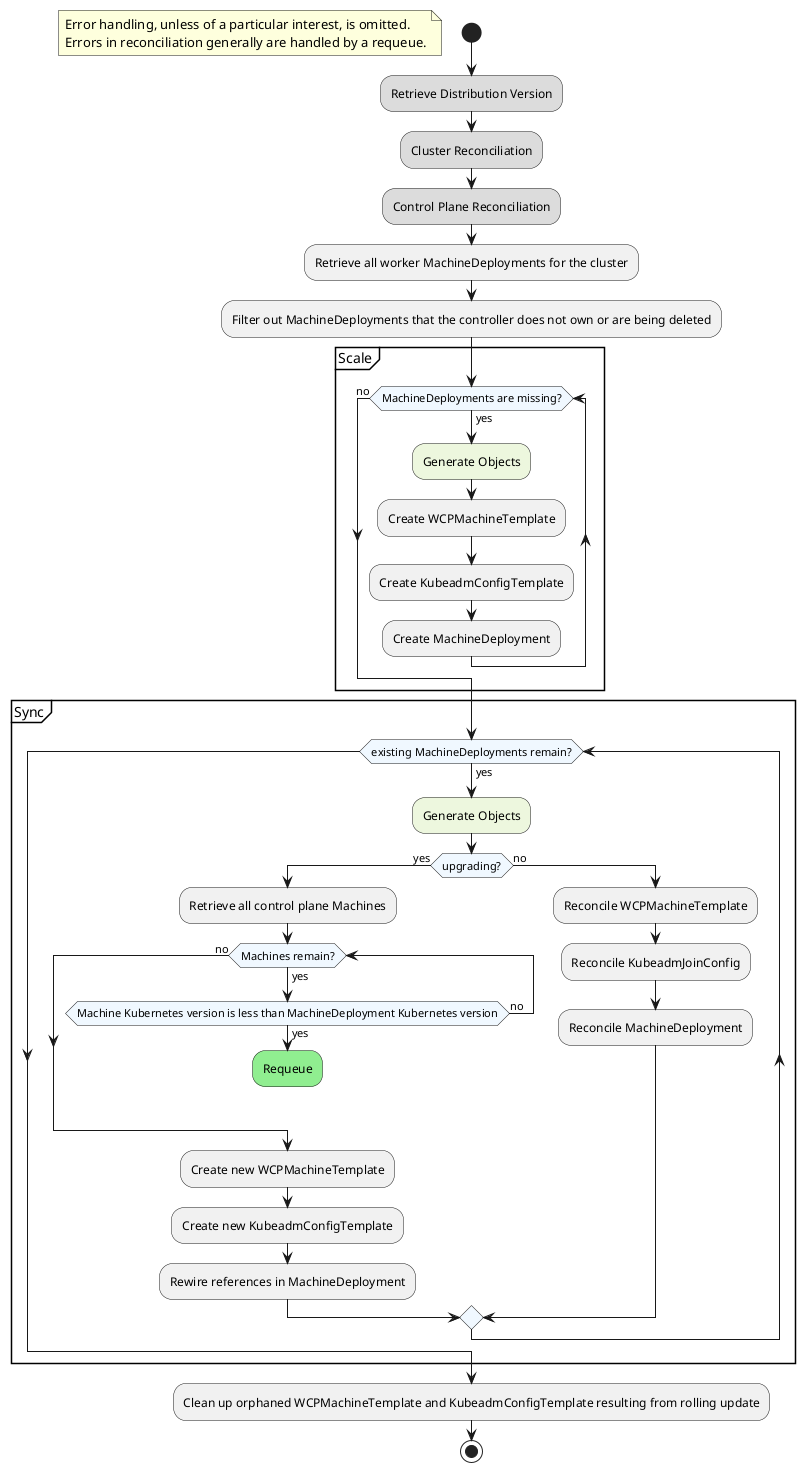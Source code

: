 @startuml worker-reconciliation

skinparam activityDiamondBackgroundColor AliceBlue

start;

floating note left
  Error handling, unless of a particular interest, is omitted.
  Errors in reconciliation generally are handled by a requeue.
end note

#Gainsboro:Retrieve Distribution Version;

#Gainsboro:Cluster Reconciliation;

#Gainsboro:Control Plane Reconciliation;

:Retrieve all worker MachineDeployments for the cluster;
:Filter out MachineDeployments that the controller does not own or are being deleted;

partition "Scale" {
  while (MachineDeployments are missing?) is (yes)
    #edf7de:Generate Objects;
    :Create WCPMachineTemplate;
    :Create KubeadmConfigTemplate;
    :Create MachineDeployment;
  endwhile (no)
}

partition "Sync" {
  while (existing MachineDeployments remain?) is (yes)
    #edf7de:Generate Objects;

    if (upgrading?) then (yes)
      :Retrieve all control plane Machines;
      while (Machines remain?) is (yes)
        if (Machine Kubernetes version is less than MachineDeployment Kubernetes version) then (yes)
          #LightGreen:Requeue;
          detach
        else (no)
        endif
      endwhile (no)

      :Create new WCPMachineTemplate;
      :Create new KubeadmConfigTemplate;
      :Rewire references in MachineDeployment;
    else (no)
      :Reconcile WCPMachineTemplate;
      :Reconcile KubeadmJoinConfig;
      :Reconcile MachineDeployment;
    endif
  endwhile
}

:Clean up orphaned WCPMachineTemplate and KubeadmConfigTemplate resulting from rolling update;

stop

@enduml
